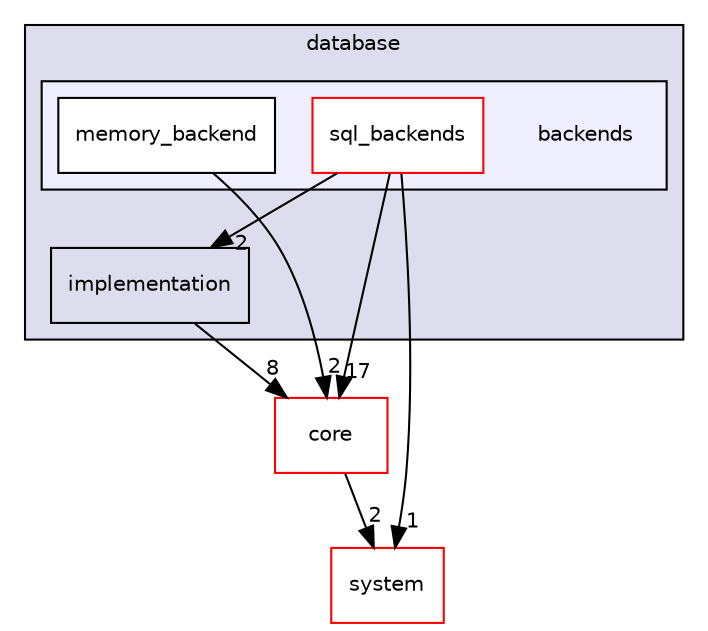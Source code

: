 digraph "src/database/backends" {
  compound=true
  node [ fontsize="10", fontname="Helvetica"];
  edge [ labelfontsize="10", labelfontname="Helvetica"];
  subgraph clusterdir_803ee67260c130b45d29089798491ab2 {
    graph [ bgcolor="#ddddee", pencolor="black", label="database" fontname="Helvetica", fontsize="10", URL="dir_803ee67260c130b45d29089798491ab2.html"]
  dir_33c23cf4335404e238116aa0329c21c1 [shape=box label="implementation" URL="dir_33c23cf4335404e238116aa0329c21c1.html"];
  subgraph clusterdir_4a64ab7d9dd723f4f97a4d0759b28b1b {
    graph [ bgcolor="#eeeeff", pencolor="black", label="" URL="dir_4a64ab7d9dd723f4f97a4d0759b28b1b.html"];
    dir_4a64ab7d9dd723f4f97a4d0759b28b1b [shape=plaintext label="backends"];
  dir_61d5aa7f1cbd32e774c0cabeaa317a4d [shape=box label="memory_backend" fillcolor="white" style="filled" URL="dir_61d5aa7f1cbd32e774c0cabeaa317a4d.html"];
  dir_5ca624107ebde6d9b802185e46b7d48d [shape=box label="sql_backends" fillcolor="white" style="filled" color="red" URL="dir_5ca624107ebde6d9b802185e46b7d48d.html"];
  }
  }
  dir_aebb8dcc11953d78e620bbef0b9e2183 [shape=box label="core" fillcolor="white" style="filled" color="red" URL="dir_aebb8dcc11953d78e620bbef0b9e2183.html"];
  dir_d501334aeb1b78ad67cd3c72c37b1e87 [shape=box label="system" fillcolor="white" style="filled" color="red" URL="dir_d501334aeb1b78ad67cd3c72c37b1e87.html"];
  dir_5ca624107ebde6d9b802185e46b7d48d->dir_33c23cf4335404e238116aa0329c21c1 [headlabel="2", labeldistance=1.5 headhref="dir_000013_000018.html"];
  dir_5ca624107ebde6d9b802185e46b7d48d->dir_aebb8dcc11953d78e620bbef0b9e2183 [headlabel="17", labeldistance=1.5 headhref="dir_000013_000001.html"];
  dir_5ca624107ebde6d9b802185e46b7d48d->dir_d501334aeb1b78ad67cd3c72c37b1e87 [headlabel="1", labeldistance=1.5 headhref="dir_000013_000049.html"];
  dir_33c23cf4335404e238116aa0329c21c1->dir_aebb8dcc11953d78e620bbef0b9e2183 [headlabel="8", labeldistance=1.5 headhref="dir_000018_000001.html"];
  dir_aebb8dcc11953d78e620bbef0b9e2183->dir_d501334aeb1b78ad67cd3c72c37b1e87 [headlabel="2", labeldistance=1.5 headhref="dir_000001_000049.html"];
  dir_61d5aa7f1cbd32e774c0cabeaa317a4d->dir_aebb8dcc11953d78e620bbef0b9e2183 [headlabel="2", labeldistance=1.5 headhref="dir_000012_000001.html"];
}
